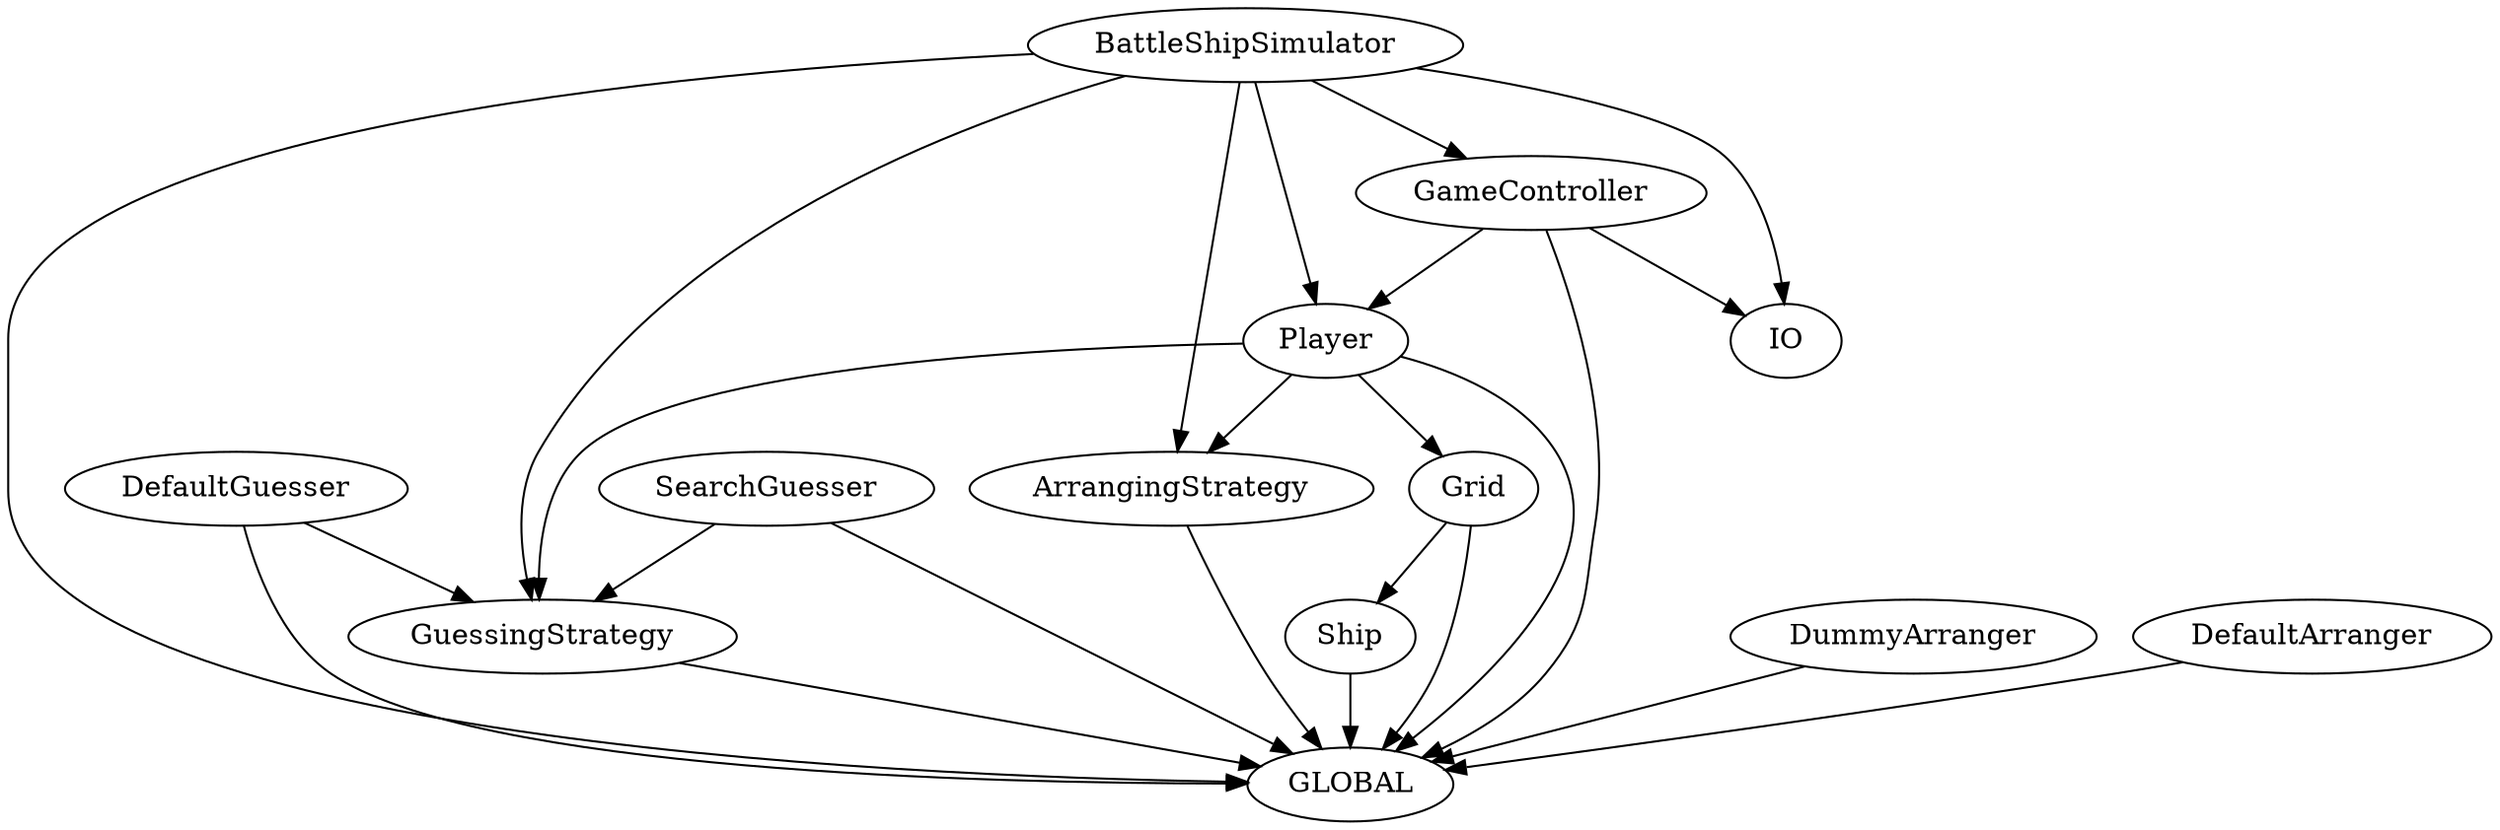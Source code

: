 digraph G {
	Player -> ArrangingStrategy;
	Player -> Grid;
	Player -> GLOBAL;
	Player -> GuessingStrategy;
	Grid -> GLOBAL;
	Grid -> Ship;
	DefaultGuesser -> GLOBAL;
	DefaultGuesser -> GuessingStrategy;
	GuessingStrategy -> GLOBAL;
	DummyArranger -> GLOBAL;
	DefaultArranger -> GLOBAL;
	BattleShipSimulator -> Player;
	BattleShipSimulator -> ArrangingStrategy;
	BattleShipSimulator -> IO;
	BattleShipSimulator -> GameController;
	BattleShipSimulator -> GLOBAL;
	BattleShipSimulator -> GuessingStrategy;
	ArrangingStrategy -> GLOBAL;
	GameController -> Player;
	GameController -> IO;
	GameController -> GLOBAL;
	SearchGuesser -> GLOBAL;
	SearchGuesser -> GuessingStrategy;
	Ship -> GLOBAL;
}
